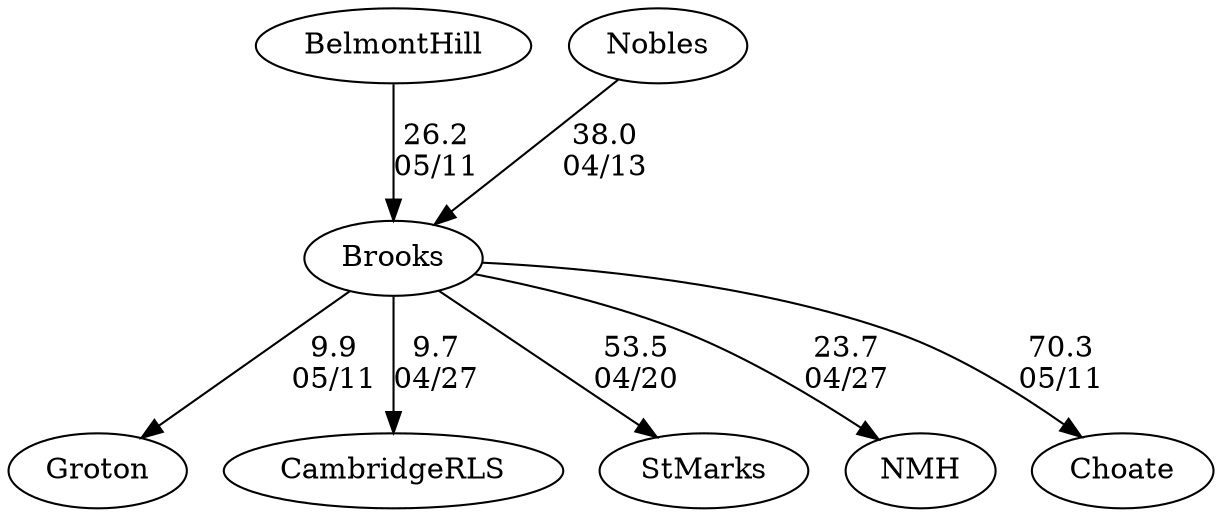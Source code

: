 digraph boys4foursBrooks {Brooks [URL="boys4foursBrooksBrooks.html"];BelmontHill [URL="boys4foursBrooksBelmontHill.html"];Groton [URL="boys4foursBrooksGroton.html"];CambridgeRLS [URL="boys4foursBrooksCambridgeRLS.html"];StMarks [URL="boys4foursBrooksStMarks.html"];Nobles [URL="boys4foursBrooksNobles.html"];NMH [URL="boys4foursBrooksNMH.html"];Choate [URL="boys4foursBrooksChoate.html"];BelmontHill -> Brooks[label="26.2
05/11", weight="74", tooltip="NEIRA,Brooks vs. Belmont Hill, Choate, Groton and NCDS			
Distance: 1500m Conditions: Direct gusty headwind that generally diminished from 12-15 mph in the early races to 6-8 mph over the course of the afternoon, but varied such that comparisons between races would not be meaningful. Race order G5-B1-G4-B4-G3-B3-G2-B2-G1 Comments: Fantastic afternoon of racing with two races relying on the finish line camera. Groton G1 victory by a matter of inches, and the B3 race declared a dead heat for second place with less than an inch of separation. Thank you to all the coaches and teams for making the trip to Brooks and for your cooperation and spirited competition.
Choate did not race a B3 and NCDS did not race a G4 today.
None", URL="https://www.row2k.com/results/resultspage.cfm?UID=37A62C22F94B1C2C6EAD9807BFDFECD3&cat=5", random="random"]; 
Brooks -> Groton[label="9.9
05/11", weight="91", tooltip="NEIRA,Brooks vs. Belmont Hill, Choate, Groton and NCDS			
Distance: 1500m Conditions: Direct gusty headwind that generally diminished from 12-15 mph in the early races to 6-8 mph over the course of the afternoon, but varied such that comparisons between races would not be meaningful. Race order G5-B1-G4-B4-G3-B3-G2-B2-G1 Comments: Fantastic afternoon of racing with two races relying on the finish line camera. Groton G1 victory by a matter of inches, and the B3 race declared a dead heat for second place with less than an inch of separation. Thank you to all the coaches and teams for making the trip to Brooks and for your cooperation and spirited competition.
Choate did not race a B3 and NCDS did not race a G4 today.
None", URL="https://www.row2k.com/results/resultspage.cfm?UID=37A62C22F94B1C2C6EAD9807BFDFECD3&cat=5", random="random"]; 
Brooks -> Choate[label="70.3
05/11", weight="30", tooltip="NEIRA,Brooks vs. Belmont Hill, Choate, Groton and NCDS			
Distance: 1500m Conditions: Direct gusty headwind that generally diminished from 12-15 mph in the early races to 6-8 mph over the course of the afternoon, but varied such that comparisons between races would not be meaningful. Race order G5-B1-G4-B4-G3-B3-G2-B2-G1 Comments: Fantastic afternoon of racing with two races relying on the finish line camera. Groton G1 victory by a matter of inches, and the B3 race declared a dead heat for second place with less than an inch of separation. Thank you to all the coaches and teams for making the trip to Brooks and for your cooperation and spirited competition.
Choate did not race a B3 and NCDS did not race a G4 today.
None", URL="https://www.row2k.com/results/resultspage.cfm?UID=37A62C22F94B1C2C6EAD9807BFDFECD3&cat=5", random="random"]; 
Brooks -> StMarks[label="53.5
04/20", weight="47", tooltip="NEIRA Boys & Girls Fours,St. Marks, Brooks and Middlesex			
Distance: 1500m Conditions: Partly cloudy, with variable winds switching from cross-wind to cross-tail 8-12mph. Quite calm for 4th boat races, picked up during 1V and 2V races. Comments: Times for G3 weren't started until about 650m in, so we got margins only.
None", URL="https://www.row2k.com/results/resultspage.cfm?UID=1212EB177D795078E02FE5D2820D6C1B&cat=5", random="random"]; 
Brooks -> CambridgeRLS[label="9.7
04/27", weight="91", tooltip="NEIRA Boys & Girls Fours,Brooks vs NMH, Middlesex and CRLS			
Distance: 1500m Conditions: Conditions evolved from a slight headwind with flat water to a 12-15 mph cross headwind with significant chop in the middle 500m. Races were 4-3-2-1-5. Times should bet be compared between events. Comments: Thank you to our guests for our first bog day using the new facility! Good luck this season and hope to see you at NEIRAs.
None", URL="https://www.row2k.com/results/resultspage.cfm?UID=DA7A1EFD458CB4B765258C3FD9635963&cat=5", random="random"]; 
Brooks -> NMH[label="23.7
04/27", weight="77", tooltip="NEIRA Boys & Girls Fours,Brooks vs NMH, Middlesex and CRLS			
Distance: 1500m Conditions: Conditions evolved from a slight headwind with flat water to a 12-15 mph cross headwind with significant chop in the middle 500m. Races were 4-3-2-1-5. Times should bet be compared between events. Comments: Thank you to our guests for our first bog day using the new facility! Good luck this season and hope to see you at NEIRAs.
None", URL="https://www.row2k.com/results/resultspage.cfm?UID=DA7A1EFD458CB4B765258C3FD9635963&cat=5", random="random"]; 
Nobles -> Brooks[label="38.0
04/13", weight="62", tooltip="NEIRA Boys & Girls Fours,Brooks vs. Nobles			
Distance: ~1500m Conditions: Gusty headwind (15-25 mph) in moderate chop along lee shore. Crews had approximately the same conditions. Lane assignments probably affected times somewhat. Comments: Challenging conditions overcome by the constructive attitudes of all the coaches and race enthusiasm of athletes. Thanks to a strong Nobles team for coming up for some raw weather racing in early April. We were pleased to get the races in.
None", URL="https://www.row2k.com/results/resultspage.cfm?UID=947B7F9F873E76F39BBF493ADD420814&cat=5", random="random"]}
